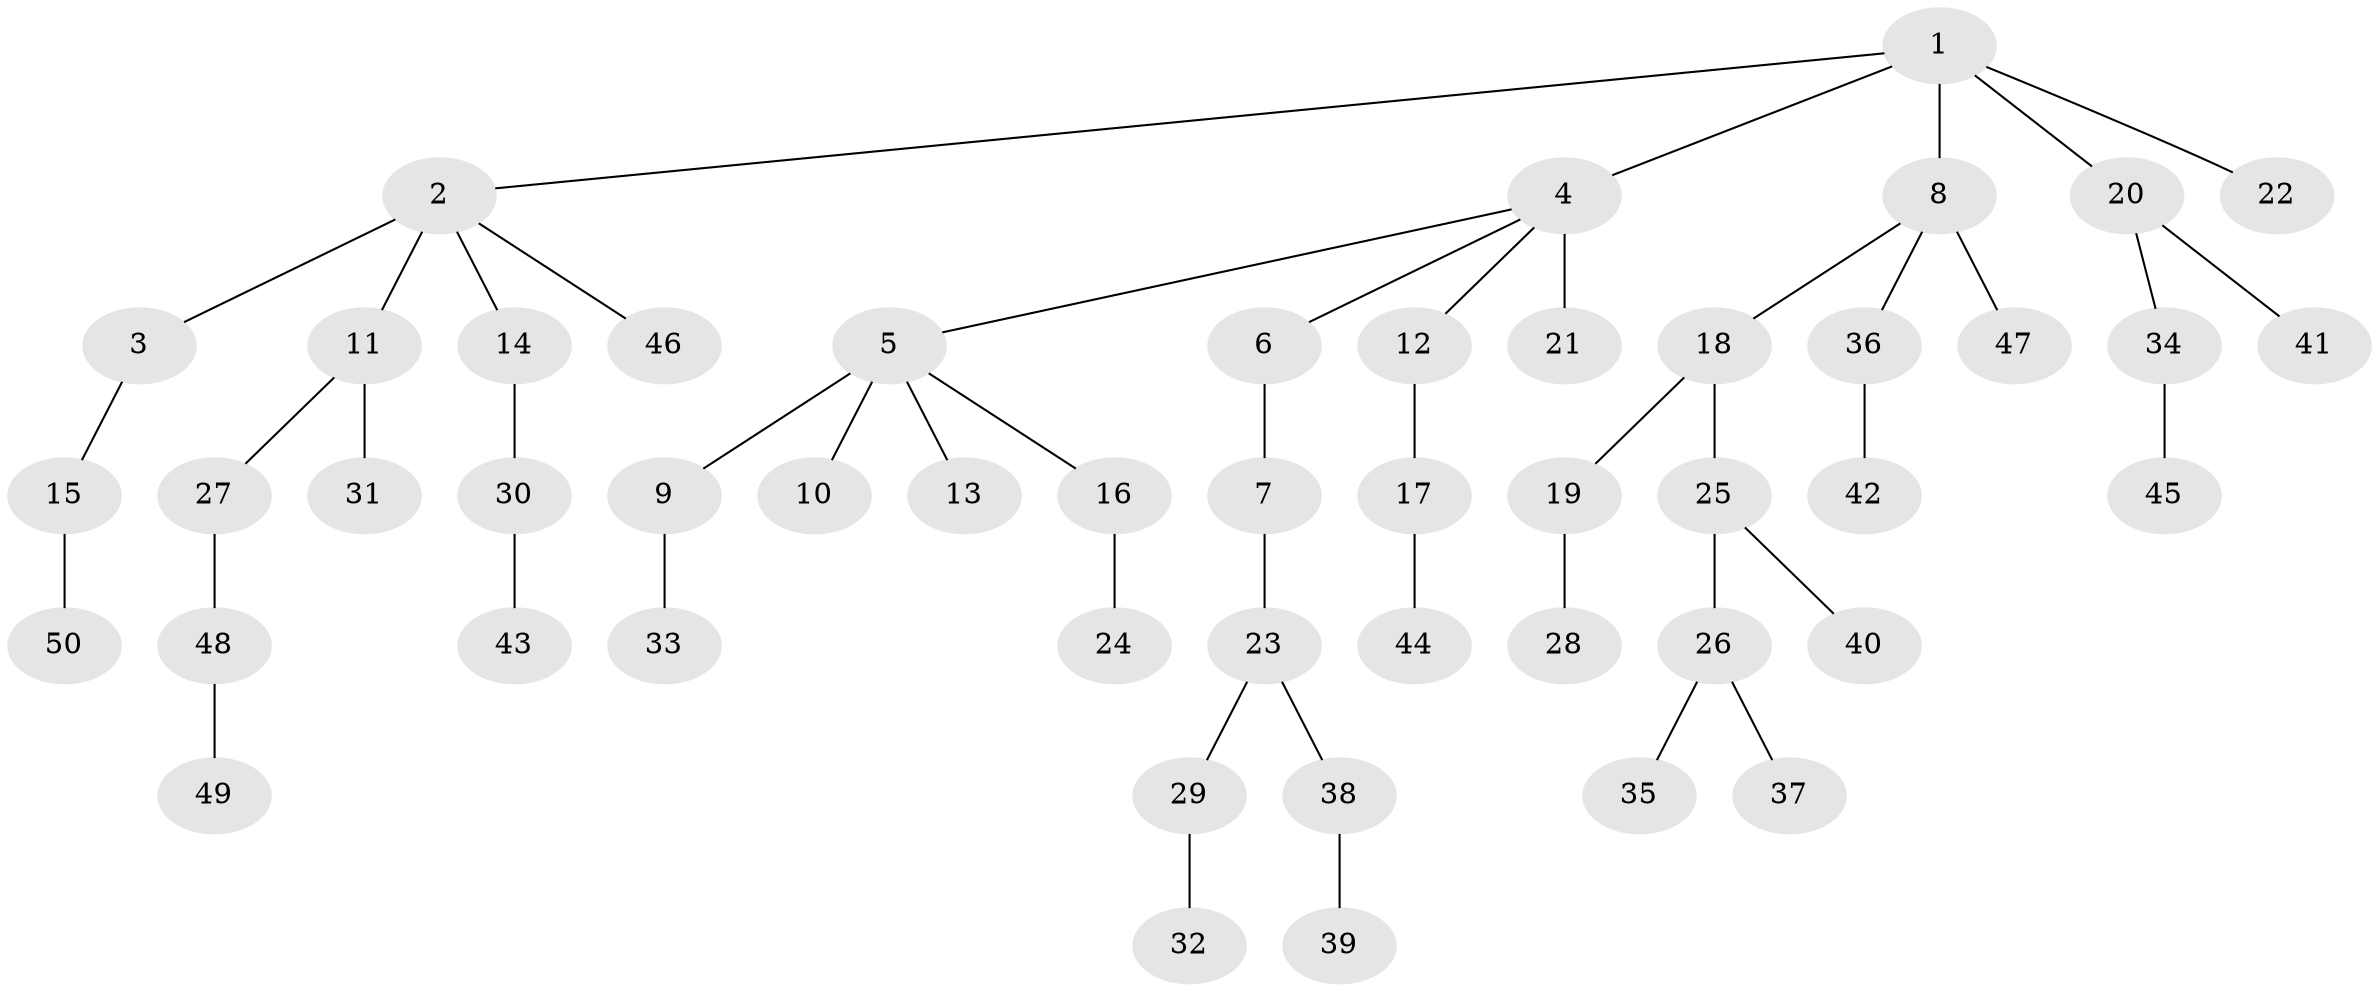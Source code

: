 // original degree distribution, {6: 0.021052631578947368, 7: 0.010526315789473684, 3: 0.11578947368421053, 5: 0.042105263157894736, 2: 0.28421052631578947, 1: 0.4842105263157895, 4: 0.042105263157894736}
// Generated by graph-tools (version 1.1) at 2025/36/03/09/25 02:36:38]
// undirected, 50 vertices, 49 edges
graph export_dot {
graph [start="1"]
  node [color=gray90,style=filled];
  1;
  2;
  3;
  4;
  5;
  6;
  7;
  8;
  9;
  10;
  11;
  12;
  13;
  14;
  15;
  16;
  17;
  18;
  19;
  20;
  21;
  22;
  23;
  24;
  25;
  26;
  27;
  28;
  29;
  30;
  31;
  32;
  33;
  34;
  35;
  36;
  37;
  38;
  39;
  40;
  41;
  42;
  43;
  44;
  45;
  46;
  47;
  48;
  49;
  50;
  1 -- 2 [weight=1.0];
  1 -- 4 [weight=1.0];
  1 -- 8 [weight=1.0];
  1 -- 20 [weight=1.0];
  1 -- 22 [weight=1.0];
  2 -- 3 [weight=1.0];
  2 -- 11 [weight=2.0];
  2 -- 14 [weight=1.0];
  2 -- 46 [weight=1.0];
  3 -- 15 [weight=1.0];
  4 -- 5 [weight=1.0];
  4 -- 6 [weight=1.0];
  4 -- 12 [weight=1.0];
  4 -- 21 [weight=3.0];
  5 -- 9 [weight=1.0];
  5 -- 10 [weight=2.0];
  5 -- 13 [weight=1.0];
  5 -- 16 [weight=1.0];
  6 -- 7 [weight=3.0];
  7 -- 23 [weight=1.0];
  8 -- 18 [weight=1.0];
  8 -- 36 [weight=1.0];
  8 -- 47 [weight=2.0];
  9 -- 33 [weight=1.0];
  11 -- 27 [weight=1.0];
  11 -- 31 [weight=1.0];
  12 -- 17 [weight=2.0];
  14 -- 30 [weight=1.0];
  15 -- 50 [weight=1.0];
  16 -- 24 [weight=1.0];
  17 -- 44 [weight=1.0];
  18 -- 19 [weight=1.0];
  18 -- 25 [weight=2.0];
  19 -- 28 [weight=1.0];
  20 -- 34 [weight=1.0];
  20 -- 41 [weight=1.0];
  23 -- 29 [weight=1.0];
  23 -- 38 [weight=1.0];
  25 -- 26 [weight=1.0];
  25 -- 40 [weight=1.0];
  26 -- 35 [weight=1.0];
  26 -- 37 [weight=1.0];
  27 -- 48 [weight=1.0];
  29 -- 32 [weight=1.0];
  30 -- 43 [weight=1.0];
  34 -- 45 [weight=1.0];
  36 -- 42 [weight=1.0];
  38 -- 39 [weight=1.0];
  48 -- 49 [weight=1.0];
}
